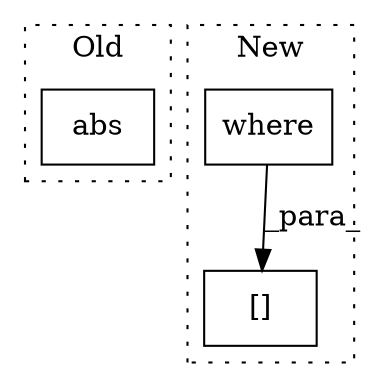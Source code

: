 digraph G {
subgraph cluster0 {
1 [label="abs" a="32" s="10902,10909" l="4,1" shape="box"];
label = "Old";
style="dotted";
}
subgraph cluster1 {
2 [label="where" a="32" s="11465,11518" l="6,1" shape="box"];
3 [label="[]" a="2" s="11564,11578" l="10,1" shape="box"];
label = "New";
style="dotted";
}
2 -> 3 [label="_para_"];
}